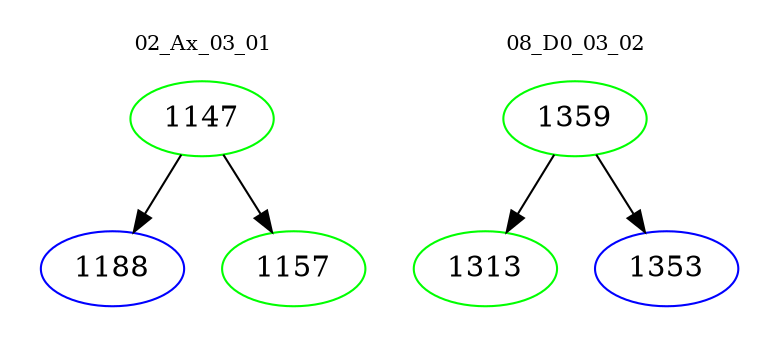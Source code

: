 digraph{
subgraph cluster_0 {
color = white
label = "02_Ax_03_01";
fontsize=10;
T0_1147 [label="1147", color="green"]
T0_1147 -> T0_1188 [color="black"]
T0_1188 [label="1188", color="blue"]
T0_1147 -> T0_1157 [color="black"]
T0_1157 [label="1157", color="green"]
}
subgraph cluster_1 {
color = white
label = "08_D0_03_02";
fontsize=10;
T1_1359 [label="1359", color="green"]
T1_1359 -> T1_1313 [color="black"]
T1_1313 [label="1313", color="green"]
T1_1359 -> T1_1353 [color="black"]
T1_1353 [label="1353", color="blue"]
}
}
